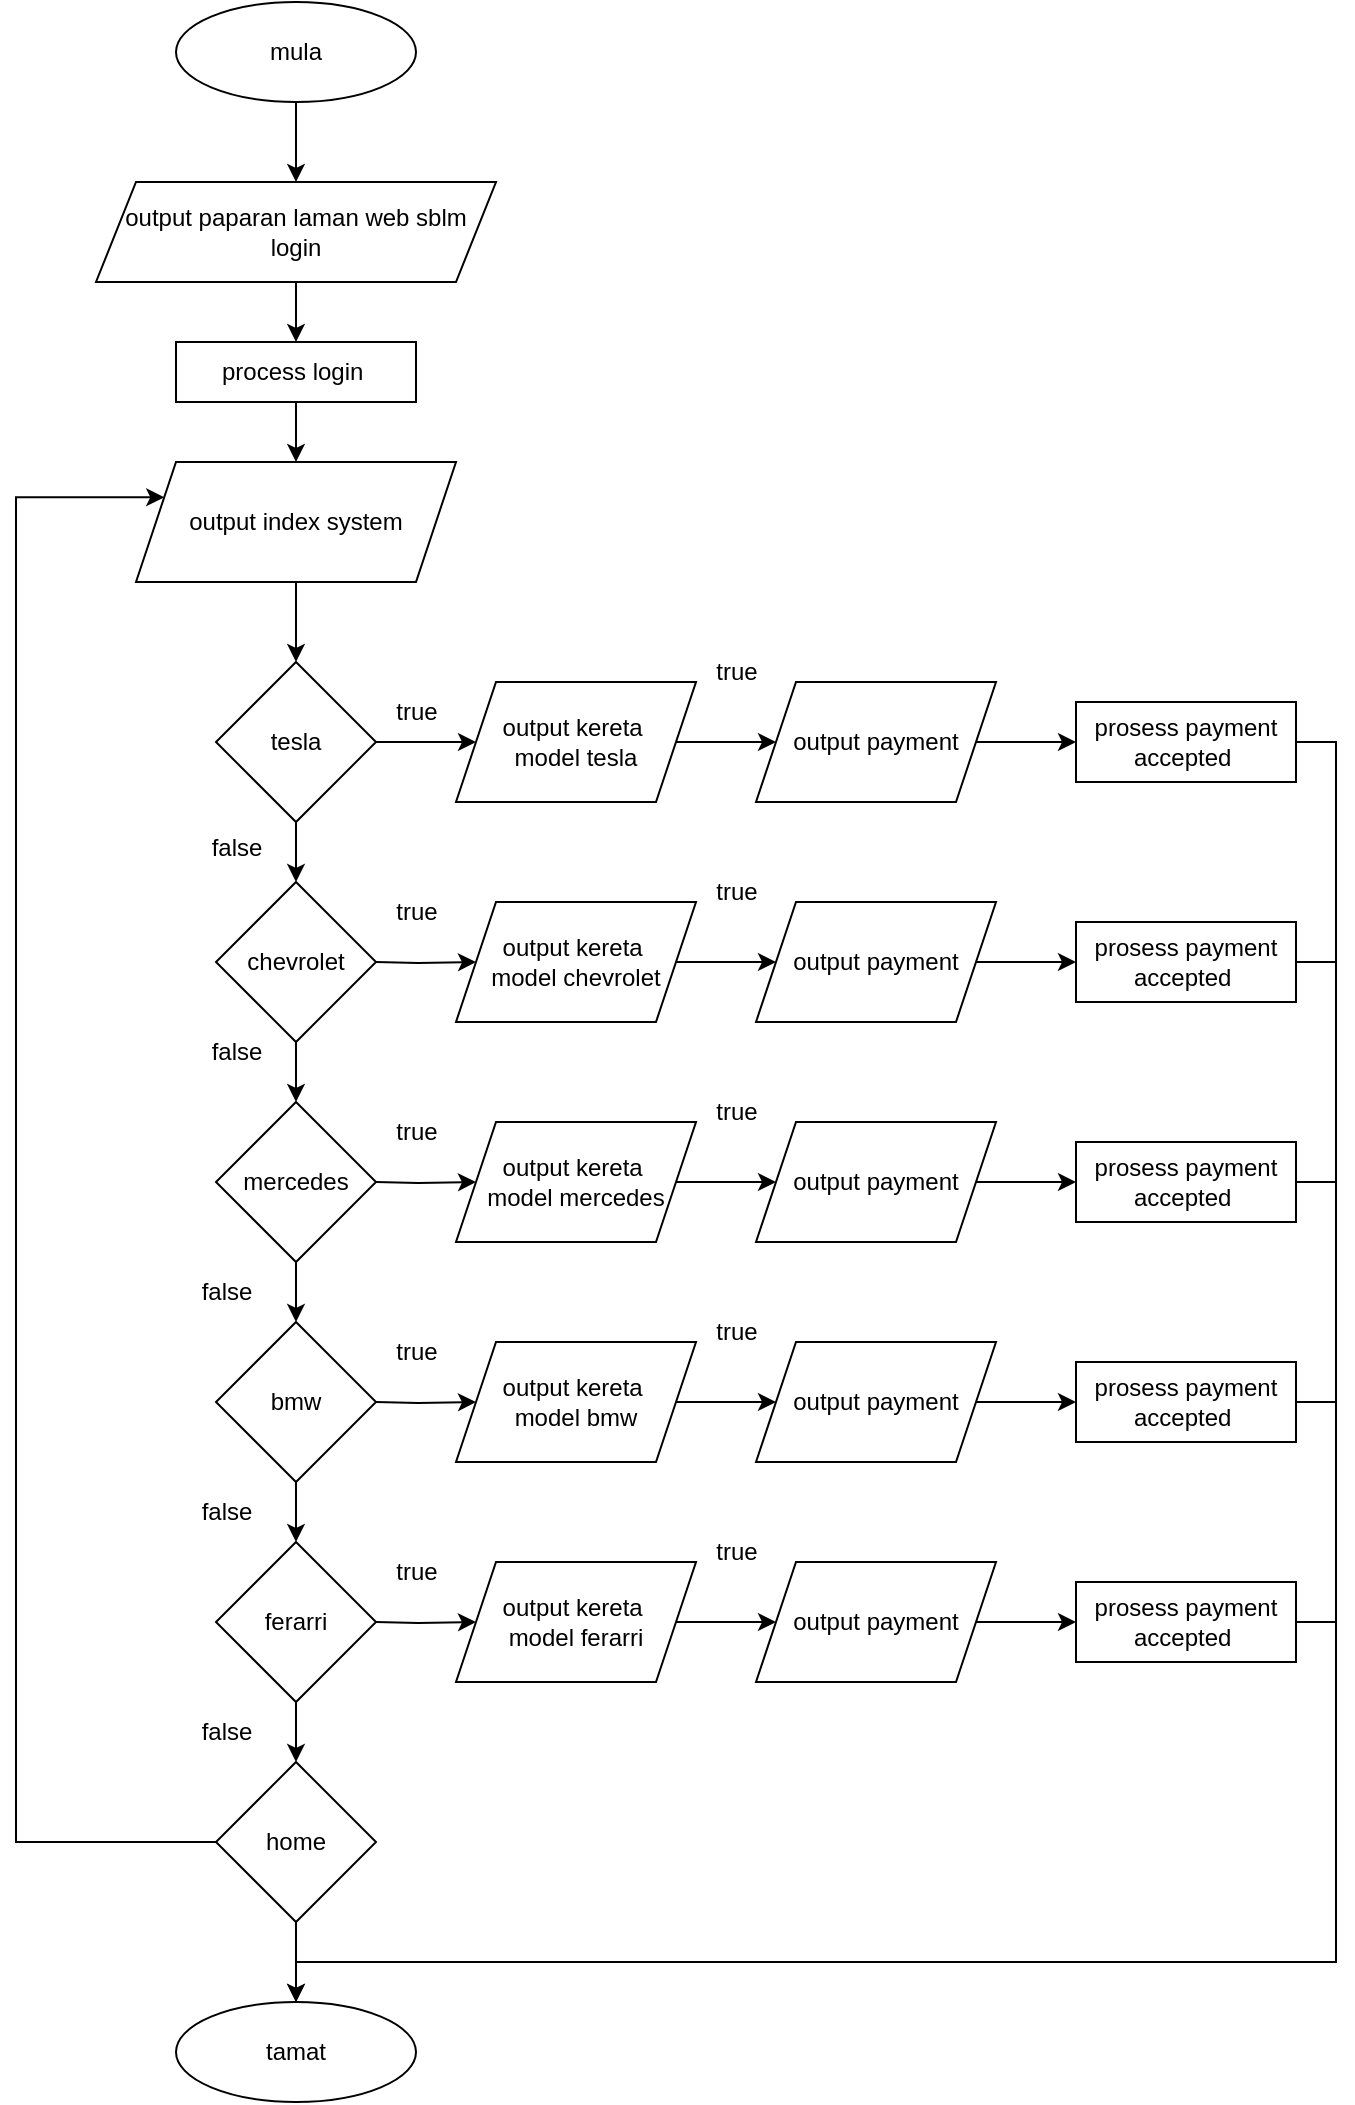 <mxfile version="22.0.2" type="device">
  <diagram name="Page-1" id="zyuXith1MmM-42lusllc">
    <mxGraphModel dx="1104" dy="556" grid="1" gridSize="10" guides="1" tooltips="1" connect="1" arrows="1" fold="1" page="1" pageScale="1" pageWidth="850" pageHeight="1100" math="0" shadow="0">
      <root>
        <mxCell id="0" />
        <mxCell id="1" parent="0" />
        <mxCell id="idoNpUjRSNZVNKpP8kdC-4" value="" style="edgeStyle=orthogonalEdgeStyle;rounded=0;orthogonalLoop=1;jettySize=auto;html=1;" edge="1" parent="1" source="idoNpUjRSNZVNKpP8kdC-1" target="idoNpUjRSNZVNKpP8kdC-2">
          <mxGeometry relative="1" as="geometry" />
        </mxCell>
        <mxCell id="idoNpUjRSNZVNKpP8kdC-1" value="mula" style="ellipse;whiteSpace=wrap;html=1;" vertex="1" parent="1">
          <mxGeometry x="120" y="60" width="120" height="50" as="geometry" />
        </mxCell>
        <mxCell id="idoNpUjRSNZVNKpP8kdC-5" style="edgeStyle=orthogonalEdgeStyle;rounded=0;orthogonalLoop=1;jettySize=auto;html=1;exitX=0.5;exitY=1;exitDx=0;exitDy=0;" edge="1" parent="1" source="idoNpUjRSNZVNKpP8kdC-2">
          <mxGeometry relative="1" as="geometry">
            <mxPoint x="180" y="230" as="targetPoint" />
          </mxGeometry>
        </mxCell>
        <mxCell id="idoNpUjRSNZVNKpP8kdC-2" value="output paparan laman web sblm login" style="shape=parallelogram;perimeter=parallelogramPerimeter;whiteSpace=wrap;html=1;fixedSize=1;" vertex="1" parent="1">
          <mxGeometry x="80" y="150" width="200" height="50" as="geometry" />
        </mxCell>
        <mxCell id="idoNpUjRSNZVNKpP8kdC-13" style="edgeStyle=orthogonalEdgeStyle;rounded=0;orthogonalLoop=1;jettySize=auto;html=1;exitX=0.5;exitY=1;exitDx=0;exitDy=0;" edge="1" parent="1" source="idoNpUjRSNZVNKpP8kdC-12">
          <mxGeometry relative="1" as="geometry">
            <mxPoint x="180" y="290" as="targetPoint" />
          </mxGeometry>
        </mxCell>
        <mxCell id="idoNpUjRSNZVNKpP8kdC-12" value="process login&amp;nbsp;" style="rounded=0;whiteSpace=wrap;html=1;" vertex="1" parent="1">
          <mxGeometry x="120" y="230" width="120" height="30" as="geometry" />
        </mxCell>
        <mxCell id="idoNpUjRSNZVNKpP8kdC-15" style="edgeStyle=orthogonalEdgeStyle;rounded=0;orthogonalLoop=1;jettySize=auto;html=1;exitX=0.5;exitY=1;exitDx=0;exitDy=0;" edge="1" parent="1" source="idoNpUjRSNZVNKpP8kdC-14" target="idoNpUjRSNZVNKpP8kdC-16">
          <mxGeometry relative="1" as="geometry">
            <mxPoint x="180" y="390" as="targetPoint" />
          </mxGeometry>
        </mxCell>
        <mxCell id="idoNpUjRSNZVNKpP8kdC-14" value="output index system" style="shape=parallelogram;perimeter=parallelogramPerimeter;whiteSpace=wrap;html=1;fixedSize=1;" vertex="1" parent="1">
          <mxGeometry x="100" y="290" width="160" height="60" as="geometry" />
        </mxCell>
        <mxCell id="idoNpUjRSNZVNKpP8kdC-17" style="edgeStyle=orthogonalEdgeStyle;rounded=0;orthogonalLoop=1;jettySize=auto;html=1;exitX=0.5;exitY=1;exitDx=0;exitDy=0;" edge="1" parent="1" source="idoNpUjRSNZVNKpP8kdC-16" target="idoNpUjRSNZVNKpP8kdC-18">
          <mxGeometry relative="1" as="geometry">
            <mxPoint x="180" y="500" as="targetPoint" />
          </mxGeometry>
        </mxCell>
        <mxCell id="idoNpUjRSNZVNKpP8kdC-41" style="edgeStyle=orthogonalEdgeStyle;rounded=0;orthogonalLoop=1;jettySize=auto;html=1;exitX=1;exitY=0.5;exitDx=0;exitDy=0;" edge="1" parent="1" source="idoNpUjRSNZVNKpP8kdC-16" target="idoNpUjRSNZVNKpP8kdC-42">
          <mxGeometry relative="1" as="geometry">
            <mxPoint x="260" y="430" as="targetPoint" />
          </mxGeometry>
        </mxCell>
        <mxCell id="idoNpUjRSNZVNKpP8kdC-16" value="tesla" style="rhombus;whiteSpace=wrap;html=1;" vertex="1" parent="1">
          <mxGeometry x="140" y="390" width="80" height="80" as="geometry" />
        </mxCell>
        <mxCell id="idoNpUjRSNZVNKpP8kdC-19" style="edgeStyle=orthogonalEdgeStyle;rounded=0;orthogonalLoop=1;jettySize=auto;html=1;exitX=0.5;exitY=1;exitDx=0;exitDy=0;" edge="1" parent="1" source="idoNpUjRSNZVNKpP8kdC-18">
          <mxGeometry relative="1" as="geometry">
            <mxPoint x="180" y="610" as="targetPoint" />
          </mxGeometry>
        </mxCell>
        <mxCell id="idoNpUjRSNZVNKpP8kdC-18" value="chevrolet" style="rhombus;whiteSpace=wrap;html=1;" vertex="1" parent="1">
          <mxGeometry x="140" y="500" width="80" height="80" as="geometry" />
        </mxCell>
        <mxCell id="idoNpUjRSNZVNKpP8kdC-21" style="edgeStyle=orthogonalEdgeStyle;rounded=0;orthogonalLoop=1;jettySize=auto;html=1;exitX=0.5;exitY=1;exitDx=0;exitDy=0;" edge="1" parent="1" source="idoNpUjRSNZVNKpP8kdC-20" target="idoNpUjRSNZVNKpP8kdC-22">
          <mxGeometry relative="1" as="geometry">
            <mxPoint x="180" y="720" as="targetPoint" />
          </mxGeometry>
        </mxCell>
        <mxCell id="idoNpUjRSNZVNKpP8kdC-20" value="mercedes" style="rhombus;whiteSpace=wrap;html=1;" vertex="1" parent="1">
          <mxGeometry x="140" y="610" width="80" height="80" as="geometry" />
        </mxCell>
        <mxCell id="idoNpUjRSNZVNKpP8kdC-23" style="edgeStyle=orthogonalEdgeStyle;rounded=0;orthogonalLoop=1;jettySize=auto;html=1;exitX=0.5;exitY=1;exitDx=0;exitDy=0;" edge="1" parent="1" source="idoNpUjRSNZVNKpP8kdC-22" target="idoNpUjRSNZVNKpP8kdC-24">
          <mxGeometry relative="1" as="geometry">
            <mxPoint x="180" y="830" as="targetPoint" />
          </mxGeometry>
        </mxCell>
        <mxCell id="idoNpUjRSNZVNKpP8kdC-22" value="bmw" style="rhombus;whiteSpace=wrap;html=1;" vertex="1" parent="1">
          <mxGeometry x="140" y="720" width="80" height="80" as="geometry" />
        </mxCell>
        <mxCell id="idoNpUjRSNZVNKpP8kdC-25" style="edgeStyle=orthogonalEdgeStyle;rounded=0;orthogonalLoop=1;jettySize=auto;html=1;exitX=0.5;exitY=1;exitDx=0;exitDy=0;" edge="1" parent="1" source="idoNpUjRSNZVNKpP8kdC-24" target="idoNpUjRSNZVNKpP8kdC-26">
          <mxGeometry relative="1" as="geometry">
            <mxPoint x="180" y="940" as="targetPoint" />
          </mxGeometry>
        </mxCell>
        <mxCell id="idoNpUjRSNZVNKpP8kdC-24" value="ferarri" style="rhombus;whiteSpace=wrap;html=1;" vertex="1" parent="1">
          <mxGeometry x="140" y="830" width="80" height="80" as="geometry" />
        </mxCell>
        <mxCell id="idoNpUjRSNZVNKpP8kdC-28" style="edgeStyle=orthogonalEdgeStyle;rounded=0;orthogonalLoop=1;jettySize=auto;html=1;exitX=0.5;exitY=1;exitDx=0;exitDy=0;entryX=0.5;entryY=0;entryDx=0;entryDy=0;" edge="1" parent="1" source="idoNpUjRSNZVNKpP8kdC-26">
          <mxGeometry relative="1" as="geometry">
            <mxPoint x="180" y="1060" as="targetPoint" />
          </mxGeometry>
        </mxCell>
        <mxCell id="idoNpUjRSNZVNKpP8kdC-88" style="edgeStyle=orthogonalEdgeStyle;rounded=0;orthogonalLoop=1;jettySize=auto;html=1;exitX=0;exitY=0.5;exitDx=0;exitDy=0;entryX=0;entryY=0.25;entryDx=0;entryDy=0;" edge="1" parent="1" source="idoNpUjRSNZVNKpP8kdC-26" target="idoNpUjRSNZVNKpP8kdC-14">
          <mxGeometry relative="1" as="geometry">
            <Array as="points">
              <mxPoint x="40" y="980" />
              <mxPoint x="40" y="308" />
            </Array>
          </mxGeometry>
        </mxCell>
        <mxCell id="idoNpUjRSNZVNKpP8kdC-26" value="home" style="rhombus;whiteSpace=wrap;html=1;" vertex="1" parent="1">
          <mxGeometry x="140" y="940" width="80" height="80" as="geometry" />
        </mxCell>
        <mxCell id="idoNpUjRSNZVNKpP8kdC-29" value="tamat" style="ellipse;whiteSpace=wrap;html=1;" vertex="1" parent="1">
          <mxGeometry x="120" y="1060" width="120" height="50" as="geometry" />
        </mxCell>
        <mxCell id="idoNpUjRSNZVNKpP8kdC-31" value="true" style="text;html=1;align=center;verticalAlign=middle;resizable=0;points=[];autosize=1;strokeColor=none;fillColor=none;" vertex="1" parent="1">
          <mxGeometry x="220" y="400" width="40" height="30" as="geometry" />
        </mxCell>
        <mxCell id="idoNpUjRSNZVNKpP8kdC-32" value="false" style="text;html=1;align=center;verticalAlign=middle;resizable=0;points=[];autosize=1;strokeColor=none;fillColor=none;" vertex="1" parent="1">
          <mxGeometry x="125" y="468" width="50" height="30" as="geometry" />
        </mxCell>
        <mxCell id="idoNpUjRSNZVNKpP8kdC-33" value="false" style="text;html=1;align=center;verticalAlign=middle;resizable=0;points=[];autosize=1;strokeColor=none;fillColor=none;" vertex="1" parent="1">
          <mxGeometry x="125" y="570" width="50" height="30" as="geometry" />
        </mxCell>
        <mxCell id="idoNpUjRSNZVNKpP8kdC-34" value="false" style="text;html=1;align=center;verticalAlign=middle;resizable=0;points=[];autosize=1;strokeColor=none;fillColor=none;" vertex="1" parent="1">
          <mxGeometry x="120" y="690" width="50" height="30" as="geometry" />
        </mxCell>
        <mxCell id="idoNpUjRSNZVNKpP8kdC-35" value="false" style="text;html=1;align=center;verticalAlign=middle;resizable=0;points=[];autosize=1;strokeColor=none;fillColor=none;" vertex="1" parent="1">
          <mxGeometry x="120" y="800" width="50" height="30" as="geometry" />
        </mxCell>
        <mxCell id="idoNpUjRSNZVNKpP8kdC-36" value="false" style="text;html=1;align=center;verticalAlign=middle;resizable=0;points=[];autosize=1;strokeColor=none;fillColor=none;" vertex="1" parent="1">
          <mxGeometry x="120" y="910" width="50" height="30" as="geometry" />
        </mxCell>
        <mxCell id="idoNpUjRSNZVNKpP8kdC-37" value="true" style="text;html=1;align=center;verticalAlign=middle;resizable=0;points=[];autosize=1;strokeColor=none;fillColor=none;" vertex="1" parent="1">
          <mxGeometry x="220" y="500" width="40" height="30" as="geometry" />
        </mxCell>
        <mxCell id="idoNpUjRSNZVNKpP8kdC-43" style="edgeStyle=orthogonalEdgeStyle;rounded=0;orthogonalLoop=1;jettySize=auto;html=1;exitX=1;exitY=0.5;exitDx=0;exitDy=0;" edge="1" parent="1" source="idoNpUjRSNZVNKpP8kdC-42" target="idoNpUjRSNZVNKpP8kdC-44">
          <mxGeometry relative="1" as="geometry">
            <mxPoint x="410" y="430" as="targetPoint" />
          </mxGeometry>
        </mxCell>
        <mxCell id="idoNpUjRSNZVNKpP8kdC-42" value="output kereta&amp;nbsp;&lt;br&gt;model tesla" style="shape=parallelogram;perimeter=parallelogramPerimeter;whiteSpace=wrap;html=1;fixedSize=1;" vertex="1" parent="1">
          <mxGeometry x="260" y="400" width="120" height="60" as="geometry" />
        </mxCell>
        <mxCell id="idoNpUjRSNZVNKpP8kdC-47" style="edgeStyle=orthogonalEdgeStyle;rounded=0;orthogonalLoop=1;jettySize=auto;html=1;exitX=1;exitY=0.5;exitDx=0;exitDy=0;" edge="1" parent="1" source="idoNpUjRSNZVNKpP8kdC-44">
          <mxGeometry relative="1" as="geometry">
            <mxPoint x="570" y="430" as="targetPoint" />
          </mxGeometry>
        </mxCell>
        <mxCell id="idoNpUjRSNZVNKpP8kdC-44" value="output payment" style="shape=parallelogram;perimeter=parallelogramPerimeter;whiteSpace=wrap;html=1;fixedSize=1;" vertex="1" parent="1">
          <mxGeometry x="410" y="400" width="120" height="60" as="geometry" />
        </mxCell>
        <mxCell id="idoNpUjRSNZVNKpP8kdC-45" value="true" style="text;html=1;align=center;verticalAlign=middle;resizable=0;points=[];autosize=1;strokeColor=none;fillColor=none;" vertex="1" parent="1">
          <mxGeometry x="380" y="380" width="40" height="30" as="geometry" />
        </mxCell>
        <mxCell id="idoNpUjRSNZVNKpP8kdC-51" style="edgeStyle=orthogonalEdgeStyle;rounded=0;orthogonalLoop=1;jettySize=auto;html=1;exitX=1;exitY=0.5;exitDx=0;exitDy=0;entryX=0.5;entryY=0;entryDx=0;entryDy=0;" edge="1" parent="1" source="idoNpUjRSNZVNKpP8kdC-48" target="idoNpUjRSNZVNKpP8kdC-29">
          <mxGeometry relative="1" as="geometry">
            <mxPoint x="700" y="1010" as="targetPoint" />
            <Array as="points">
              <mxPoint x="700" y="430" />
              <mxPoint x="700" y="1040" />
              <mxPoint x="180" y="1040" />
            </Array>
          </mxGeometry>
        </mxCell>
        <mxCell id="idoNpUjRSNZVNKpP8kdC-48" value="prosess payment&lt;br&gt;accepted&amp;nbsp;" style="rounded=0;whiteSpace=wrap;html=1;" vertex="1" parent="1">
          <mxGeometry x="570" y="410" width="110" height="40" as="geometry" />
        </mxCell>
        <mxCell id="idoNpUjRSNZVNKpP8kdC-52" style="edgeStyle=orthogonalEdgeStyle;rounded=0;orthogonalLoop=1;jettySize=auto;html=1;exitX=1;exitY=0.5;exitDx=0;exitDy=0;" edge="1" parent="1" target="idoNpUjRSNZVNKpP8kdC-55">
          <mxGeometry relative="1" as="geometry">
            <mxPoint x="260" y="540" as="targetPoint" />
            <mxPoint x="220" y="540" as="sourcePoint" />
          </mxGeometry>
        </mxCell>
        <mxCell id="idoNpUjRSNZVNKpP8kdC-54" style="edgeStyle=orthogonalEdgeStyle;rounded=0;orthogonalLoop=1;jettySize=auto;html=1;exitX=1;exitY=0.5;exitDx=0;exitDy=0;" edge="1" parent="1" source="idoNpUjRSNZVNKpP8kdC-55" target="idoNpUjRSNZVNKpP8kdC-57">
          <mxGeometry relative="1" as="geometry">
            <mxPoint x="410" y="540" as="targetPoint" />
          </mxGeometry>
        </mxCell>
        <mxCell id="idoNpUjRSNZVNKpP8kdC-55" value="output kereta&amp;nbsp;&lt;br&gt;model chevrolet" style="shape=parallelogram;perimeter=parallelogramPerimeter;whiteSpace=wrap;html=1;fixedSize=1;" vertex="1" parent="1">
          <mxGeometry x="260" y="510" width="120" height="60" as="geometry" />
        </mxCell>
        <mxCell id="idoNpUjRSNZVNKpP8kdC-56" style="edgeStyle=orthogonalEdgeStyle;rounded=0;orthogonalLoop=1;jettySize=auto;html=1;exitX=1;exitY=0.5;exitDx=0;exitDy=0;" edge="1" parent="1" source="idoNpUjRSNZVNKpP8kdC-57">
          <mxGeometry relative="1" as="geometry">
            <mxPoint x="570" y="540" as="targetPoint" />
          </mxGeometry>
        </mxCell>
        <mxCell id="idoNpUjRSNZVNKpP8kdC-57" value="output payment" style="shape=parallelogram;perimeter=parallelogramPerimeter;whiteSpace=wrap;html=1;fixedSize=1;" vertex="1" parent="1">
          <mxGeometry x="410" y="510" width="120" height="60" as="geometry" />
        </mxCell>
        <mxCell id="idoNpUjRSNZVNKpP8kdC-58" value="true" style="text;html=1;align=center;verticalAlign=middle;resizable=0;points=[];autosize=1;strokeColor=none;fillColor=none;" vertex="1" parent="1">
          <mxGeometry x="380" y="490" width="40" height="30" as="geometry" />
        </mxCell>
        <mxCell id="idoNpUjRSNZVNKpP8kdC-59" value="prosess payment&lt;br&gt;accepted&amp;nbsp;" style="rounded=0;whiteSpace=wrap;html=1;" vertex="1" parent="1">
          <mxGeometry x="570" y="520" width="110" height="40" as="geometry" />
        </mxCell>
        <mxCell id="idoNpUjRSNZVNKpP8kdC-60" value="" style="endArrow=none;html=1;rounded=0;entryX=1;entryY=0.5;entryDx=0;entryDy=0;" edge="1" parent="1" target="idoNpUjRSNZVNKpP8kdC-59">
          <mxGeometry width="50" height="50" relative="1" as="geometry">
            <mxPoint x="700" y="540" as="sourcePoint" />
            <mxPoint x="450" y="460" as="targetPoint" />
          </mxGeometry>
        </mxCell>
        <mxCell id="idoNpUjRSNZVNKpP8kdC-61" value="true" style="text;html=1;align=center;verticalAlign=middle;resizable=0;points=[];autosize=1;strokeColor=none;fillColor=none;" vertex="1" parent="1">
          <mxGeometry x="220" y="610" width="40" height="30" as="geometry" />
        </mxCell>
        <mxCell id="idoNpUjRSNZVNKpP8kdC-62" style="edgeStyle=orthogonalEdgeStyle;rounded=0;orthogonalLoop=1;jettySize=auto;html=1;exitX=1;exitY=0.5;exitDx=0;exitDy=0;" edge="1" parent="1" target="idoNpUjRSNZVNKpP8kdC-64">
          <mxGeometry relative="1" as="geometry">
            <mxPoint x="260" y="650" as="targetPoint" />
            <mxPoint x="220" y="650" as="sourcePoint" />
          </mxGeometry>
        </mxCell>
        <mxCell id="idoNpUjRSNZVNKpP8kdC-63" style="edgeStyle=orthogonalEdgeStyle;rounded=0;orthogonalLoop=1;jettySize=auto;html=1;exitX=1;exitY=0.5;exitDx=0;exitDy=0;" edge="1" parent="1" source="idoNpUjRSNZVNKpP8kdC-64" target="idoNpUjRSNZVNKpP8kdC-66">
          <mxGeometry relative="1" as="geometry">
            <mxPoint x="410" y="650" as="targetPoint" />
          </mxGeometry>
        </mxCell>
        <mxCell id="idoNpUjRSNZVNKpP8kdC-64" value="output kereta&amp;nbsp;&lt;br&gt;model mercedes" style="shape=parallelogram;perimeter=parallelogramPerimeter;whiteSpace=wrap;html=1;fixedSize=1;" vertex="1" parent="1">
          <mxGeometry x="260" y="620" width="120" height="60" as="geometry" />
        </mxCell>
        <mxCell id="idoNpUjRSNZVNKpP8kdC-65" style="edgeStyle=orthogonalEdgeStyle;rounded=0;orthogonalLoop=1;jettySize=auto;html=1;exitX=1;exitY=0.5;exitDx=0;exitDy=0;" edge="1" parent="1" source="idoNpUjRSNZVNKpP8kdC-66">
          <mxGeometry relative="1" as="geometry">
            <mxPoint x="570" y="650" as="targetPoint" />
          </mxGeometry>
        </mxCell>
        <mxCell id="idoNpUjRSNZVNKpP8kdC-66" value="output payment" style="shape=parallelogram;perimeter=parallelogramPerimeter;whiteSpace=wrap;html=1;fixedSize=1;" vertex="1" parent="1">
          <mxGeometry x="410" y="620" width="120" height="60" as="geometry" />
        </mxCell>
        <mxCell id="idoNpUjRSNZVNKpP8kdC-67" value="true" style="text;html=1;align=center;verticalAlign=middle;resizable=0;points=[];autosize=1;strokeColor=none;fillColor=none;" vertex="1" parent="1">
          <mxGeometry x="380" y="600" width="40" height="30" as="geometry" />
        </mxCell>
        <mxCell id="idoNpUjRSNZVNKpP8kdC-68" value="prosess payment&lt;br&gt;accepted&amp;nbsp;" style="rounded=0;whiteSpace=wrap;html=1;" vertex="1" parent="1">
          <mxGeometry x="570" y="630" width="110" height="40" as="geometry" />
        </mxCell>
        <mxCell id="idoNpUjRSNZVNKpP8kdC-69" value="" style="endArrow=none;html=1;rounded=0;entryX=1;entryY=0.5;entryDx=0;entryDy=0;" edge="1" parent="1" target="idoNpUjRSNZVNKpP8kdC-68">
          <mxGeometry width="50" height="50" relative="1" as="geometry">
            <mxPoint x="700" y="650" as="sourcePoint" />
            <mxPoint x="450" y="570" as="targetPoint" />
          </mxGeometry>
        </mxCell>
        <mxCell id="idoNpUjRSNZVNKpP8kdC-70" value="true" style="text;html=1;align=center;verticalAlign=middle;resizable=0;points=[];autosize=1;strokeColor=none;fillColor=none;" vertex="1" parent="1">
          <mxGeometry x="220" y="720" width="40" height="30" as="geometry" />
        </mxCell>
        <mxCell id="idoNpUjRSNZVNKpP8kdC-71" style="edgeStyle=orthogonalEdgeStyle;rounded=0;orthogonalLoop=1;jettySize=auto;html=1;exitX=1;exitY=0.5;exitDx=0;exitDy=0;" edge="1" parent="1" target="idoNpUjRSNZVNKpP8kdC-73">
          <mxGeometry relative="1" as="geometry">
            <mxPoint x="260" y="760" as="targetPoint" />
            <mxPoint x="220" y="760" as="sourcePoint" />
          </mxGeometry>
        </mxCell>
        <mxCell id="idoNpUjRSNZVNKpP8kdC-72" style="edgeStyle=orthogonalEdgeStyle;rounded=0;orthogonalLoop=1;jettySize=auto;html=1;exitX=1;exitY=0.5;exitDx=0;exitDy=0;" edge="1" parent="1" source="idoNpUjRSNZVNKpP8kdC-73" target="idoNpUjRSNZVNKpP8kdC-75">
          <mxGeometry relative="1" as="geometry">
            <mxPoint x="410" y="760" as="targetPoint" />
          </mxGeometry>
        </mxCell>
        <mxCell id="idoNpUjRSNZVNKpP8kdC-73" value="output kereta&amp;nbsp;&lt;br&gt;model bmw" style="shape=parallelogram;perimeter=parallelogramPerimeter;whiteSpace=wrap;html=1;fixedSize=1;" vertex="1" parent="1">
          <mxGeometry x="260" y="730" width="120" height="60" as="geometry" />
        </mxCell>
        <mxCell id="idoNpUjRSNZVNKpP8kdC-74" style="edgeStyle=orthogonalEdgeStyle;rounded=0;orthogonalLoop=1;jettySize=auto;html=1;exitX=1;exitY=0.5;exitDx=0;exitDy=0;" edge="1" parent="1" source="idoNpUjRSNZVNKpP8kdC-75">
          <mxGeometry relative="1" as="geometry">
            <mxPoint x="570" y="760" as="targetPoint" />
          </mxGeometry>
        </mxCell>
        <mxCell id="idoNpUjRSNZVNKpP8kdC-75" value="output payment" style="shape=parallelogram;perimeter=parallelogramPerimeter;whiteSpace=wrap;html=1;fixedSize=1;" vertex="1" parent="1">
          <mxGeometry x="410" y="730" width="120" height="60" as="geometry" />
        </mxCell>
        <mxCell id="idoNpUjRSNZVNKpP8kdC-76" value="true" style="text;html=1;align=center;verticalAlign=middle;resizable=0;points=[];autosize=1;strokeColor=none;fillColor=none;" vertex="1" parent="1">
          <mxGeometry x="380" y="710" width="40" height="30" as="geometry" />
        </mxCell>
        <mxCell id="idoNpUjRSNZVNKpP8kdC-77" value="prosess payment&lt;br&gt;accepted&amp;nbsp;" style="rounded=0;whiteSpace=wrap;html=1;" vertex="1" parent="1">
          <mxGeometry x="570" y="740" width="110" height="40" as="geometry" />
        </mxCell>
        <mxCell id="idoNpUjRSNZVNKpP8kdC-78" value="" style="endArrow=none;html=1;rounded=0;entryX=1;entryY=0.5;entryDx=0;entryDy=0;" edge="1" parent="1" target="idoNpUjRSNZVNKpP8kdC-77">
          <mxGeometry width="50" height="50" relative="1" as="geometry">
            <mxPoint x="700" y="760" as="sourcePoint" />
            <mxPoint x="450" y="680" as="targetPoint" />
          </mxGeometry>
        </mxCell>
        <mxCell id="idoNpUjRSNZVNKpP8kdC-79" value="true" style="text;html=1;align=center;verticalAlign=middle;resizable=0;points=[];autosize=1;strokeColor=none;fillColor=none;" vertex="1" parent="1">
          <mxGeometry x="220" y="830" width="40" height="30" as="geometry" />
        </mxCell>
        <mxCell id="idoNpUjRSNZVNKpP8kdC-80" style="edgeStyle=orthogonalEdgeStyle;rounded=0;orthogonalLoop=1;jettySize=auto;html=1;exitX=1;exitY=0.5;exitDx=0;exitDy=0;" edge="1" parent="1" target="idoNpUjRSNZVNKpP8kdC-82">
          <mxGeometry relative="1" as="geometry">
            <mxPoint x="260" y="870" as="targetPoint" />
            <mxPoint x="220" y="870" as="sourcePoint" />
          </mxGeometry>
        </mxCell>
        <mxCell id="idoNpUjRSNZVNKpP8kdC-81" style="edgeStyle=orthogonalEdgeStyle;rounded=0;orthogonalLoop=1;jettySize=auto;html=1;exitX=1;exitY=0.5;exitDx=0;exitDy=0;" edge="1" parent="1" source="idoNpUjRSNZVNKpP8kdC-82" target="idoNpUjRSNZVNKpP8kdC-84">
          <mxGeometry relative="1" as="geometry">
            <mxPoint x="410" y="870" as="targetPoint" />
          </mxGeometry>
        </mxCell>
        <mxCell id="idoNpUjRSNZVNKpP8kdC-82" value="output kereta&amp;nbsp;&lt;br&gt;model ferarri" style="shape=parallelogram;perimeter=parallelogramPerimeter;whiteSpace=wrap;html=1;fixedSize=1;" vertex="1" parent="1">
          <mxGeometry x="260" y="840" width="120" height="60" as="geometry" />
        </mxCell>
        <mxCell id="idoNpUjRSNZVNKpP8kdC-83" style="edgeStyle=orthogonalEdgeStyle;rounded=0;orthogonalLoop=1;jettySize=auto;html=1;exitX=1;exitY=0.5;exitDx=0;exitDy=0;" edge="1" parent="1" source="idoNpUjRSNZVNKpP8kdC-84">
          <mxGeometry relative="1" as="geometry">
            <mxPoint x="570" y="870" as="targetPoint" />
          </mxGeometry>
        </mxCell>
        <mxCell id="idoNpUjRSNZVNKpP8kdC-84" value="output payment" style="shape=parallelogram;perimeter=parallelogramPerimeter;whiteSpace=wrap;html=1;fixedSize=1;" vertex="1" parent="1">
          <mxGeometry x="410" y="840" width="120" height="60" as="geometry" />
        </mxCell>
        <mxCell id="idoNpUjRSNZVNKpP8kdC-85" value="true" style="text;html=1;align=center;verticalAlign=middle;resizable=0;points=[];autosize=1;strokeColor=none;fillColor=none;" vertex="1" parent="1">
          <mxGeometry x="380" y="820" width="40" height="30" as="geometry" />
        </mxCell>
        <mxCell id="idoNpUjRSNZVNKpP8kdC-86" value="prosess payment&lt;br&gt;accepted&amp;nbsp;" style="rounded=0;whiteSpace=wrap;html=1;" vertex="1" parent="1">
          <mxGeometry x="570" y="850" width="110" height="40" as="geometry" />
        </mxCell>
        <mxCell id="idoNpUjRSNZVNKpP8kdC-87" value="" style="endArrow=none;html=1;rounded=0;entryX=1;entryY=0.5;entryDx=0;entryDy=0;" edge="1" parent="1" target="idoNpUjRSNZVNKpP8kdC-86">
          <mxGeometry width="50" height="50" relative="1" as="geometry">
            <mxPoint x="700" y="870" as="sourcePoint" />
            <mxPoint x="450" y="790" as="targetPoint" />
          </mxGeometry>
        </mxCell>
      </root>
    </mxGraphModel>
  </diagram>
</mxfile>
